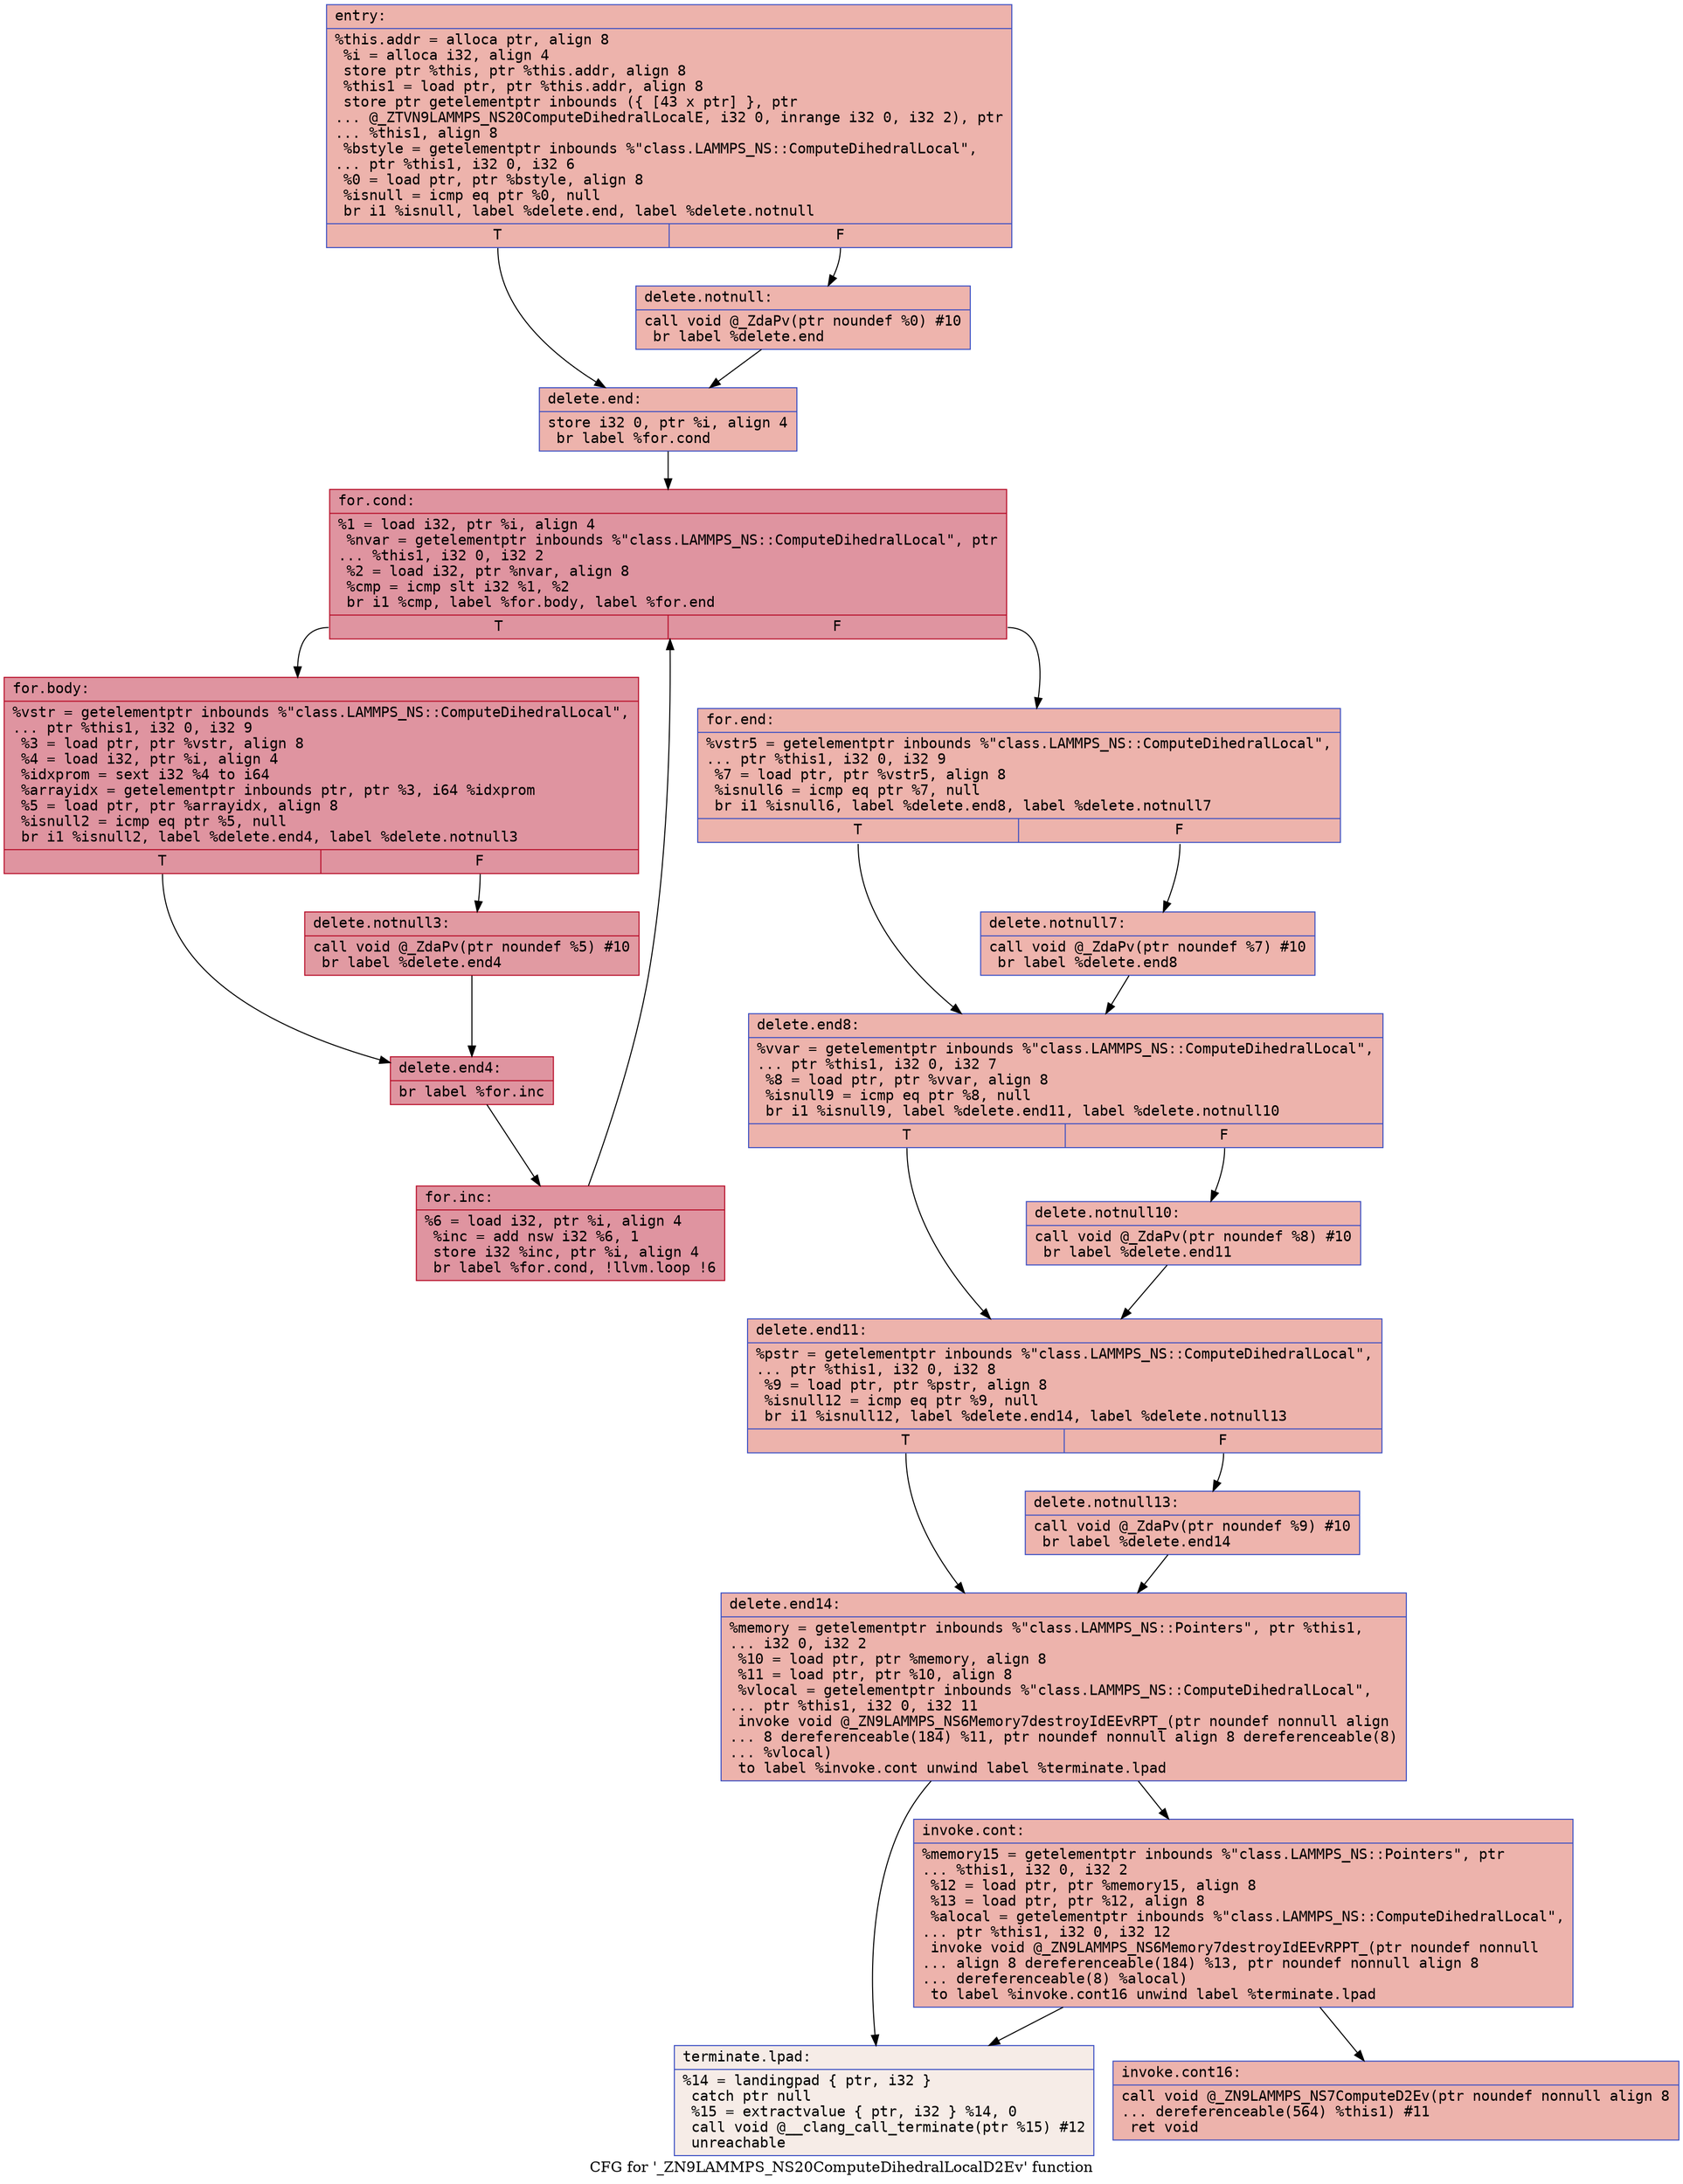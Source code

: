 digraph "CFG for '_ZN9LAMMPS_NS20ComputeDihedralLocalD2Ev' function" {
	label="CFG for '_ZN9LAMMPS_NS20ComputeDihedralLocalD2Ev' function";

	Node0x55b01e0869c0 [shape=record,color="#3d50c3ff", style=filled, fillcolor="#d6524470" fontname="Courier",label="{entry:\l|  %this.addr = alloca ptr, align 8\l  %i = alloca i32, align 4\l  store ptr %this, ptr %this.addr, align 8\l  %this1 = load ptr, ptr %this.addr, align 8\l  store ptr getelementptr inbounds (\{ [43 x ptr] \}, ptr\l... @_ZTVN9LAMMPS_NS20ComputeDihedralLocalE, i32 0, inrange i32 0, i32 2), ptr\l... %this1, align 8\l  %bstyle = getelementptr inbounds %\"class.LAMMPS_NS::ComputeDihedralLocal\",\l... ptr %this1, i32 0, i32 6\l  %0 = load ptr, ptr %bstyle, align 8\l  %isnull = icmp eq ptr %0, null\l  br i1 %isnull, label %delete.end, label %delete.notnull\l|{<s0>T|<s1>F}}"];
	Node0x55b01e0869c0:s0 -> Node0x55b01e086d30[tooltip="entry -> delete.end\nProbability 37.50%" ];
	Node0x55b01e0869c0:s1 -> Node0x55b01e086d80[tooltip="entry -> delete.notnull\nProbability 62.50%" ];
	Node0x55b01e086d80 [shape=record,color="#3d50c3ff", style=filled, fillcolor="#d8564670" fontname="Courier",label="{delete.notnull:\l|  call void @_ZdaPv(ptr noundef %0) #10\l  br label %delete.end\l}"];
	Node0x55b01e086d80 -> Node0x55b01e086d30[tooltip="delete.notnull -> delete.end\nProbability 100.00%" ];
	Node0x55b01e086d30 [shape=record,color="#3d50c3ff", style=filled, fillcolor="#d6524470" fontname="Courier",label="{delete.end:\l|  store i32 0, ptr %i, align 4\l  br label %for.cond\l}"];
	Node0x55b01e086d30 -> Node0x55b01e0870c0[tooltip="delete.end -> for.cond\nProbability 100.00%" ];
	Node0x55b01e0870c0 [shape=record,color="#b70d28ff", style=filled, fillcolor="#b70d2870" fontname="Courier",label="{for.cond:\l|  %1 = load i32, ptr %i, align 4\l  %nvar = getelementptr inbounds %\"class.LAMMPS_NS::ComputeDihedralLocal\", ptr\l... %this1, i32 0, i32 2\l  %2 = load i32, ptr %nvar, align 8\l  %cmp = icmp slt i32 %1, %2\l  br i1 %cmp, label %for.body, label %for.end\l|{<s0>T|<s1>F}}"];
	Node0x55b01e0870c0:s0 -> Node0x55b01e087320[tooltip="for.cond -> for.body\nProbability 96.88%" ];
	Node0x55b01e0870c0:s1 -> Node0x55b01e087540[tooltip="for.cond -> for.end\nProbability 3.12%" ];
	Node0x55b01e087320 [shape=record,color="#b70d28ff", style=filled, fillcolor="#b70d2870" fontname="Courier",label="{for.body:\l|  %vstr = getelementptr inbounds %\"class.LAMMPS_NS::ComputeDihedralLocal\",\l... ptr %this1, i32 0, i32 9\l  %3 = load ptr, ptr %vstr, align 8\l  %4 = load i32, ptr %i, align 4\l  %idxprom = sext i32 %4 to i64\l  %arrayidx = getelementptr inbounds ptr, ptr %3, i64 %idxprom\l  %5 = load ptr, ptr %arrayidx, align 8\l  %isnull2 = icmp eq ptr %5, null\l  br i1 %isnull2, label %delete.end4, label %delete.notnull3\l|{<s0>T|<s1>F}}"];
	Node0x55b01e087320:s0 -> Node0x55b01e087950[tooltip="for.body -> delete.end4\nProbability 37.50%" ];
	Node0x55b01e087320:s1 -> Node0x55b01e0879d0[tooltip="for.body -> delete.notnull3\nProbability 62.50%" ];
	Node0x55b01e0879d0 [shape=record,color="#b70d28ff", style=filled, fillcolor="#bb1b2c70" fontname="Courier",label="{delete.notnull3:\l|  call void @_ZdaPv(ptr noundef %5) #10\l  br label %delete.end4\l}"];
	Node0x55b01e0879d0 -> Node0x55b01e087950[tooltip="delete.notnull3 -> delete.end4\nProbability 100.00%" ];
	Node0x55b01e087950 [shape=record,color="#b70d28ff", style=filled, fillcolor="#b70d2870" fontname="Courier",label="{delete.end4:\l|  br label %for.inc\l}"];
	Node0x55b01e087950 -> Node0x55b01e087cd0[tooltip="delete.end4 -> for.inc\nProbability 100.00%" ];
	Node0x55b01e087cd0 [shape=record,color="#b70d28ff", style=filled, fillcolor="#b70d2870" fontname="Courier",label="{for.inc:\l|  %6 = load i32, ptr %i, align 4\l  %inc = add nsw i32 %6, 1\l  store i32 %inc, ptr %i, align 4\l  br label %for.cond, !llvm.loop !6\l}"];
	Node0x55b01e087cd0 -> Node0x55b01e0870c0[tooltip="for.inc -> for.cond\nProbability 100.00%" ];
	Node0x55b01e087540 [shape=record,color="#3d50c3ff", style=filled, fillcolor="#d6524470" fontname="Courier",label="{for.end:\l|  %vstr5 = getelementptr inbounds %\"class.LAMMPS_NS::ComputeDihedralLocal\",\l... ptr %this1, i32 0, i32 9\l  %7 = load ptr, ptr %vstr5, align 8\l  %isnull6 = icmp eq ptr %7, null\l  br i1 %isnull6, label %delete.end8, label %delete.notnull7\l|{<s0>T|<s1>F}}"];
	Node0x55b01e087540:s0 -> Node0x55b01e088230[tooltip="for.end -> delete.end8\nProbability 37.50%" ];
	Node0x55b01e087540:s1 -> Node0x55b01e0873a0[tooltip="for.end -> delete.notnull7\nProbability 62.50%" ];
	Node0x55b01e0873a0 [shape=record,color="#3d50c3ff", style=filled, fillcolor="#d8564670" fontname="Courier",label="{delete.notnull7:\l|  call void @_ZdaPv(ptr noundef %7) #10\l  br label %delete.end8\l}"];
	Node0x55b01e0873a0 -> Node0x55b01e088230[tooltip="delete.notnull7 -> delete.end8\nProbability 100.00%" ];
	Node0x55b01e088230 [shape=record,color="#3d50c3ff", style=filled, fillcolor="#d6524470" fontname="Courier",label="{delete.end8:\l|  %vvar = getelementptr inbounds %\"class.LAMMPS_NS::ComputeDihedralLocal\",\l... ptr %this1, i32 0, i32 7\l  %8 = load ptr, ptr %vvar, align 8\l  %isnull9 = icmp eq ptr %8, null\l  br i1 %isnull9, label %delete.end11, label %delete.notnull10\l|{<s0>T|<s1>F}}"];
	Node0x55b01e088230:s0 -> Node0x55b01e088870[tooltip="delete.end8 -> delete.end11\nProbability 37.50%" ];
	Node0x55b01e088230:s1 -> Node0x55b01e0888f0[tooltip="delete.end8 -> delete.notnull10\nProbability 62.50%" ];
	Node0x55b01e0888f0 [shape=record,color="#3d50c3ff", style=filled, fillcolor="#d8564670" fontname="Courier",label="{delete.notnull10:\l|  call void @_ZdaPv(ptr noundef %8) #10\l  br label %delete.end11\l}"];
	Node0x55b01e0888f0 -> Node0x55b01e088870[tooltip="delete.notnull10 -> delete.end11\nProbability 100.00%" ];
	Node0x55b01e088870 [shape=record,color="#3d50c3ff", style=filled, fillcolor="#d6524470" fontname="Courier",label="{delete.end11:\l|  %pstr = getelementptr inbounds %\"class.LAMMPS_NS::ComputeDihedralLocal\",\l... ptr %this1, i32 0, i32 8\l  %9 = load ptr, ptr %pstr, align 8\l  %isnull12 = icmp eq ptr %9, null\l  br i1 %isnull12, label %delete.end14, label %delete.notnull13\l|{<s0>T|<s1>F}}"];
	Node0x55b01e088870:s0 -> Node0x55b01e088dc0[tooltip="delete.end11 -> delete.end14\nProbability 37.50%" ];
	Node0x55b01e088870:s1 -> Node0x55b01e088e40[tooltip="delete.end11 -> delete.notnull13\nProbability 62.50%" ];
	Node0x55b01e088e40 [shape=record,color="#3d50c3ff", style=filled, fillcolor="#d8564670" fontname="Courier",label="{delete.notnull13:\l|  call void @_ZdaPv(ptr noundef %9) #10\l  br label %delete.end14\l}"];
	Node0x55b01e088e40 -> Node0x55b01e088dc0[tooltip="delete.notnull13 -> delete.end14\nProbability 100.00%" ];
	Node0x55b01e088dc0 [shape=record,color="#3d50c3ff", style=filled, fillcolor="#d6524470" fontname="Courier",label="{delete.end14:\l|  %memory = getelementptr inbounds %\"class.LAMMPS_NS::Pointers\", ptr %this1,\l... i32 0, i32 2\l  %10 = load ptr, ptr %memory, align 8\l  %11 = load ptr, ptr %10, align 8\l  %vlocal = getelementptr inbounds %\"class.LAMMPS_NS::ComputeDihedralLocal\",\l... ptr %this1, i32 0, i32 11\l  invoke void @_ZN9LAMMPS_NS6Memory7destroyIdEEvRPT_(ptr noundef nonnull align\l... 8 dereferenceable(184) %11, ptr noundef nonnull align 8 dereferenceable(8)\l... %vlocal)\l          to label %invoke.cont unwind label %terminate.lpad\l}"];
	Node0x55b01e088dc0 -> Node0x55b01e0893e0[tooltip="delete.end14 -> invoke.cont\nProbability 100.00%" ];
	Node0x55b01e088dc0 -> Node0x55b01e089430[tooltip="delete.end14 -> terminate.lpad\nProbability 0.00%" ];
	Node0x55b01e0893e0 [shape=record,color="#3d50c3ff", style=filled, fillcolor="#d6524470" fontname="Courier",label="{invoke.cont:\l|  %memory15 = getelementptr inbounds %\"class.LAMMPS_NS::Pointers\", ptr\l... %this1, i32 0, i32 2\l  %12 = load ptr, ptr %memory15, align 8\l  %13 = load ptr, ptr %12, align 8\l  %alocal = getelementptr inbounds %\"class.LAMMPS_NS::ComputeDihedralLocal\",\l... ptr %this1, i32 0, i32 12\l  invoke void @_ZN9LAMMPS_NS6Memory7destroyIdEEvRPPT_(ptr noundef nonnull\l... align 8 dereferenceable(184) %13, ptr noundef nonnull align 8\l... dereferenceable(8) %alocal)\l          to label %invoke.cont16 unwind label %terminate.lpad\l}"];
	Node0x55b01e0893e0 -> Node0x55b01e0899a0[tooltip="invoke.cont -> invoke.cont16\nProbability 100.00%" ];
	Node0x55b01e0893e0 -> Node0x55b01e089430[tooltip="invoke.cont -> terminate.lpad\nProbability 0.00%" ];
	Node0x55b01e0899a0 [shape=record,color="#3d50c3ff", style=filled, fillcolor="#d6524470" fontname="Courier",label="{invoke.cont16:\l|  call void @_ZN9LAMMPS_NS7ComputeD2Ev(ptr noundef nonnull align 8\l... dereferenceable(564) %this1) #11\l  ret void\l}"];
	Node0x55b01e089430 [shape=record,color="#3d50c3ff", style=filled, fillcolor="#ead5c970" fontname="Courier",label="{terminate.lpad:\l|  %14 = landingpad \{ ptr, i32 \}\l          catch ptr null\l  %15 = extractvalue \{ ptr, i32 \} %14, 0\l  call void @__clang_call_terminate(ptr %15) #12\l  unreachable\l}"];
}
